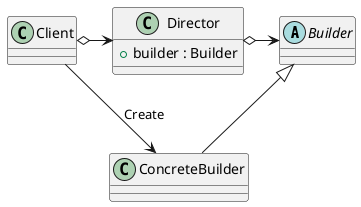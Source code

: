 @startuml
abstract class Builder {

}
class Director {
	+builder : Builder
}
class ConcreteBuilder {

}
class Client{

}
Client o-> Director
Director o-> Builder
Builder <|-- ConcreteBuilder
Client -> ConcreteBuilder : Create
@enduml